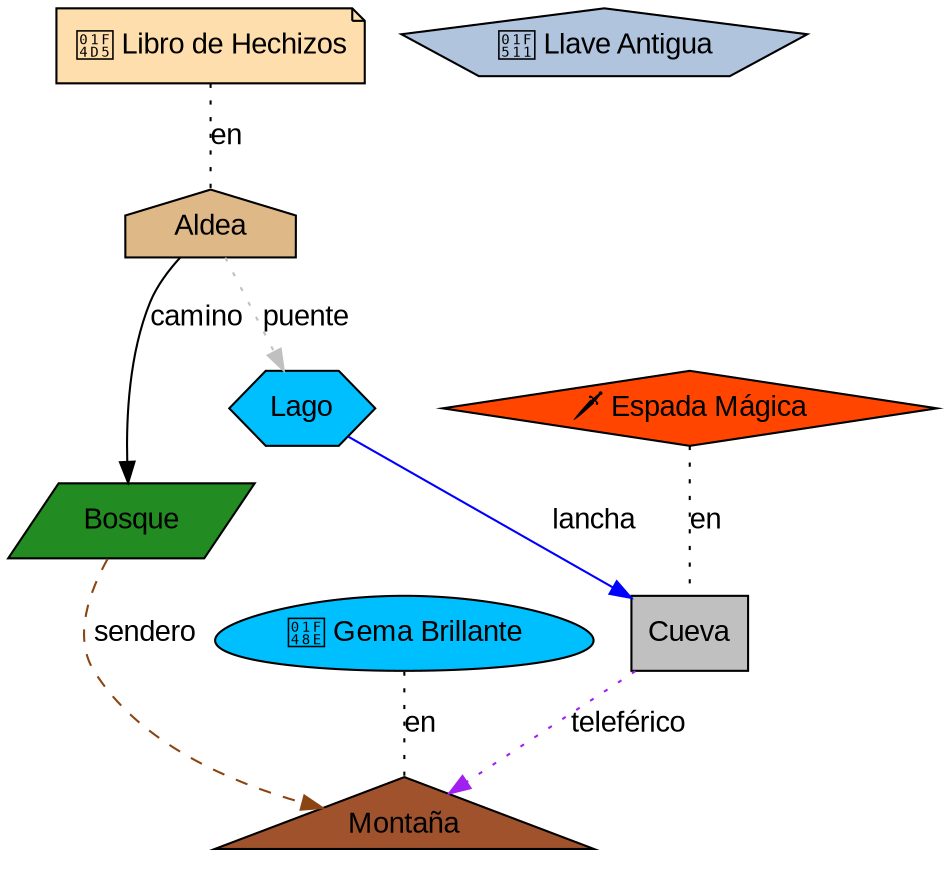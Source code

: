 digraph "Reino Encantado" {
  // Configuración general
  graph [fontname="Arial", rankdir=TB, overlap=false, splines=true];
  node [fontname="Arial", style=filled];
  edge [fontname="Arial"];

  // Lugares
  "Aldea" [shape=house, fillcolor="burlywood", label="Aldea", pos="0,0!"];
  "Bosque" [shape=parallelogram, fillcolor="forestgreen", label="Bosque", pos="2,1!"];
  "Montaña" [shape=triangle, fillcolor="sienna", label="Montaña", pos="3,3!"];
  "Lago" [shape=hexagon, fillcolor="deepskyblue", label="Lago", pos="1,2!"];
  "Cueva" [shape=box, fillcolor="gray", label="Cueva", pos="4,1!"];

  // Objetos en coordenadas específicas
  "obj_Llave_Antigua" [shape=pentagon, fillcolor="lightsteelblue", label="🔑 Llave Antigua", pos="3,2!"];

  // Objetos en lugares
  "obj_Espada_Mágica" [shape=diamond, fillcolor="orangered", label="🗡️ Espada Mágica"];
  "obj_Espada_Mágica" -> "Cueva" [label="en", dir=none, style=dotted];
  "obj_Libro_de_Hechizos" [shape=note, fillcolor="navajowhite", label="📕 Libro de Hechizos"];
  "obj_Libro_de_Hechizos" -> "Aldea" [label="en", dir=none, style=dotted];
  "obj_Gema_Brillante" [shape=egg, fillcolor="deepskyblue", label="💎 Gema Brillante"];
  "obj_Gema_Brillante" -> "Montaña" [label="en", dir=none, style=dotted];

  // Conexiones entre lugares
  "Aldea" -> "Bosque" [label="camino", color="black", style=solid];
  "Bosque" -> "Montaña" [label="sendero", color="saddlebrown", style=dashed];
  "Aldea" -> "Lago" [label="puente", color="gray", style=dotted];
  "Lago" -> "Cueva" [label="lancha", color="blue", style=solid];
  "Cueva" -> "Montaña" [label="teleférico", color="purple", style=dotted];
}

